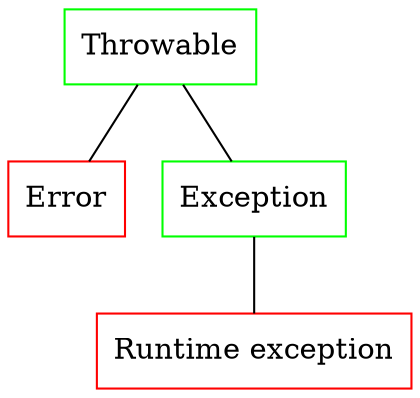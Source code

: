 graph D {
  /*Green border - checked
  Red border - unchecked*/

  node [shape=record];

  nd_1 [label="Throwable" color="green"];
  nd_2 [label="Error" color="red"];
  nd_3 [label="Exception" color="green"];
  nd_4 [label="Runtime exception" color="red"];

  nd_1 -- nd_2;
  nd_1 -- nd_3;
  nd_3 -- nd_4;
}
